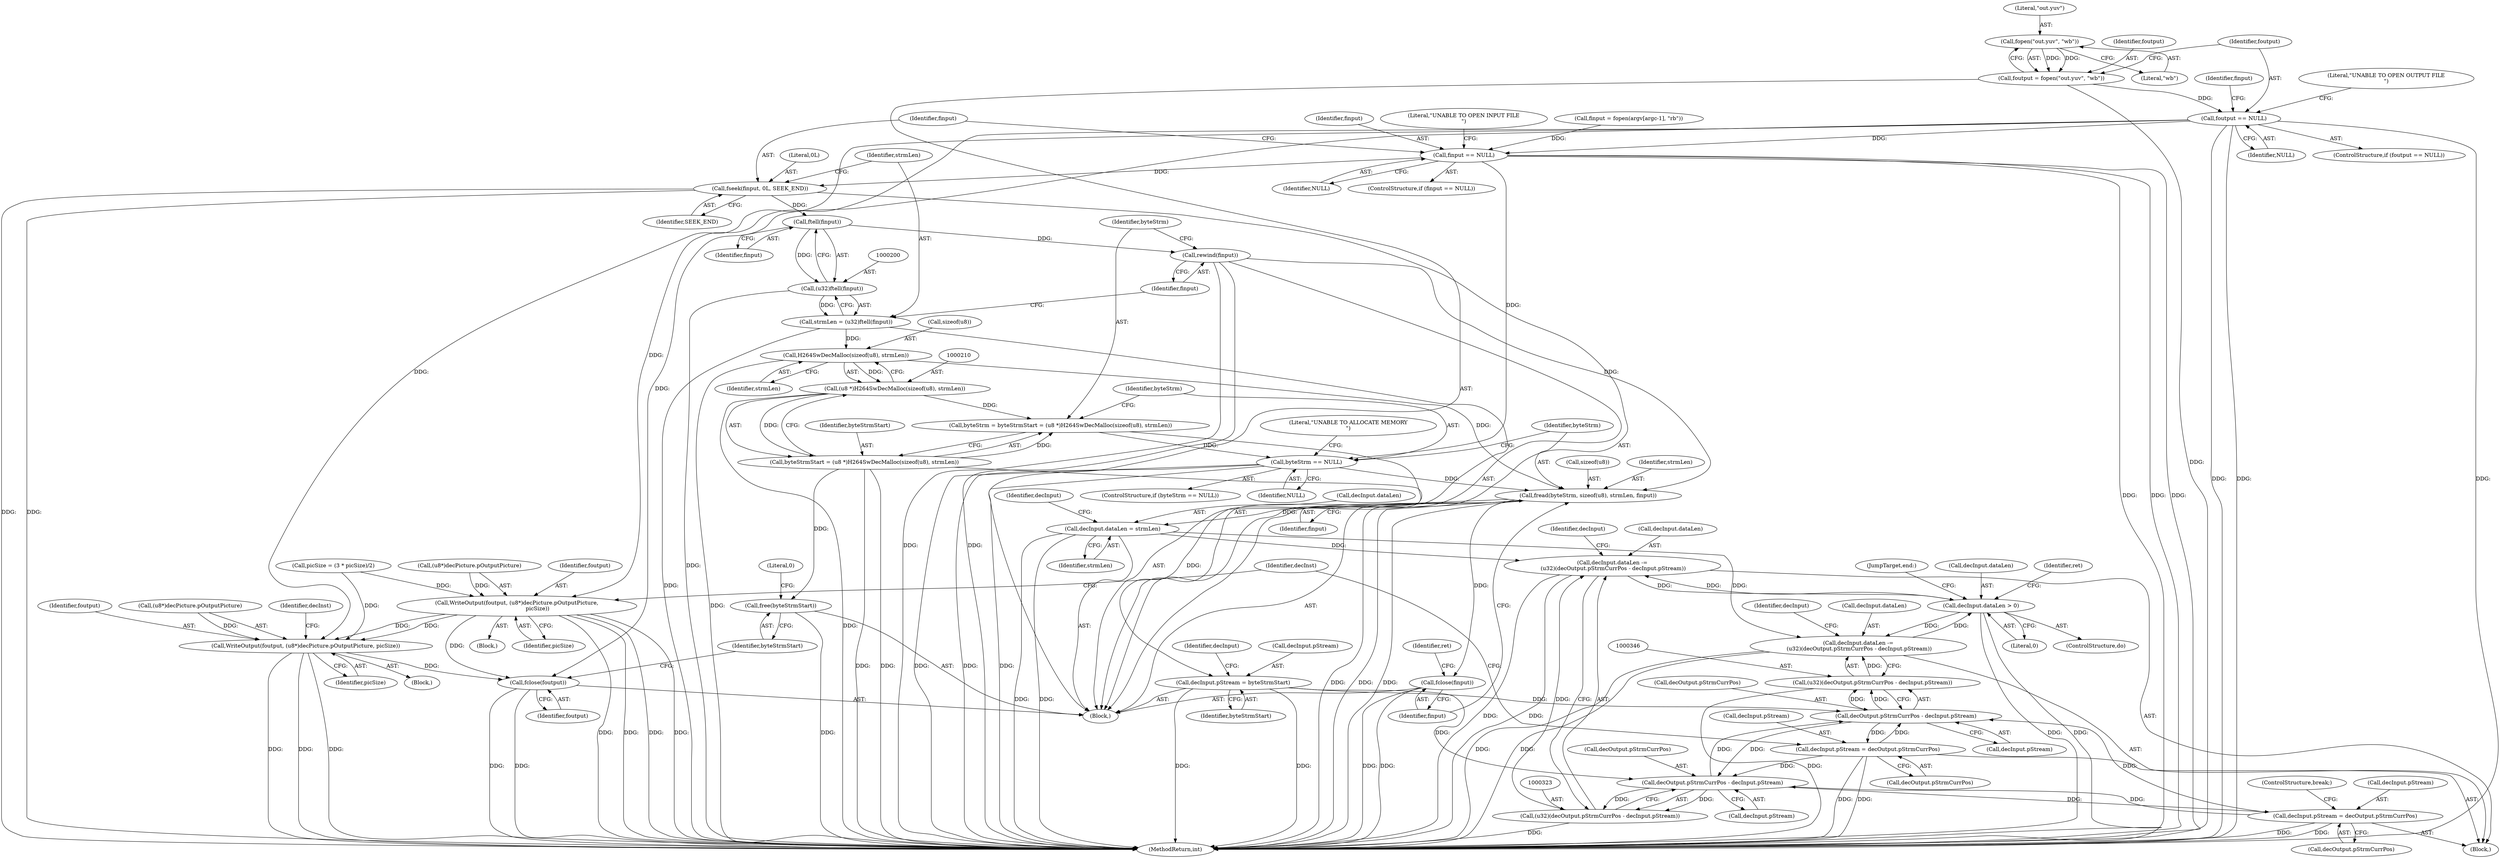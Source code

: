 digraph "0_Android_2b6f22dc64d456471a1dc6df09d515771d1427c8_1@API" {
"1000161" [label="(Call,fopen(\"out.yuv\", \"wb\"))"];
"1000159" [label="(Call,foutput = fopen(\"out.yuv\", \"wb\"))"];
"1000165" [label="(Call,foutput == NULL)"];
"1000184" [label="(Call,finput == NULL)"];
"1000193" [label="(Call,fseek(finput, 0L, SEEK_END))"];
"1000201" [label="(Call,ftell(finput))"];
"1000199" [label="(Call,(u32)ftell(finput))"];
"1000197" [label="(Call,strmLen = (u32)ftell(finput))"];
"1000211" [label="(Call,H264SwDecMalloc(sizeof(u8), strmLen))"];
"1000209" [label="(Call,(u8 *)H264SwDecMalloc(sizeof(u8), strmLen))"];
"1000205" [label="(Call,byteStrm = byteStrmStart = (u8 *)H264SwDecMalloc(sizeof(u8), strmLen))"];
"1000216" [label="(Call,byteStrm == NULL)"];
"1000225" [label="(Call,fread(byteStrm, sizeof(u8), strmLen, finput))"];
"1000231" [label="(Call,fclose(finput))"];
"1000254" [label="(Call,decInput.dataLen = strmLen)"];
"1000318" [label="(Call,decInput.dataLen -=\n (u32)(decOutput.pStrmCurrPos - decInput.pStream))"];
"1000405" [label="(Call,decInput.dataLen > 0)"];
"1000341" [label="(Call,decInput.dataLen -=\n (u32)(decOutput.pStrmCurrPos - decInput.pStream))"];
"1000207" [label="(Call,byteStrmStart = (u8 *)H264SwDecMalloc(sizeof(u8), strmLen))"];
"1000249" [label="(Call,decInput.pStream = byteStrmStart)"];
"1000324" [label="(Call,decOutput.pStrmCurrPos - decInput.pStream)"];
"1000322" [label="(Call,(u32)(decOutput.pStrmCurrPos - decInput.pStream))"];
"1000331" [label="(Call,decInput.pStream = decOutput.pStrmCurrPos)"];
"1000347" [label="(Call,decOutput.pStrmCurrPos - decInput.pStream)"];
"1000345" [label="(Call,(u32)(decOutput.pStrmCurrPos - decInput.pStream))"];
"1000354" [label="(Call,decInput.pStream = decOutput.pStrmCurrPos)"];
"1000448" [label="(Call,free(byteStrmStart))"];
"1000203" [label="(Call,rewind(finput))"];
"1000386" [label="(Call,WriteOutput(foutput, (u8*)decPicture.pOutputPicture,\n                        picSize))"];
"1000436" [label="(Call,WriteOutput(foutput, (u8*)decPicture.pOutputPicture, picSize))"];
"1000446" [label="(Call,fclose(foutput))"];
"1000232" [label="(Identifier,finput)"];
"1000230" [label="(Identifier,finput)"];
"1000318" [label="(Call,decInput.dataLen -=\n (u32)(decOutput.pStrmCurrPos - decInput.pStream))"];
"1000333" [label="(Identifier,decInput)"];
"1000217" [label="(Identifier,byteStrm)"];
"1000324" [label="(Call,decOutput.pStrmCurrPos - decInput.pStream)"];
"1000201" [label="(Call,ftell(finput))"];
"1000325" [label="(Call,decOutput.pStrmCurrPos)"];
"1000328" [label="(Call,decInput.pStream)"];
"1000206" [label="(Identifier,byteStrm)"];
"1000449" [label="(Identifier,byteStrmStart)"];
"1000209" [label="(Call,(u8 *)H264SwDecMalloc(sizeof(u8), strmLen))"];
"1000234" [label="(Identifier,ret)"];
"1000348" [label="(Call,decOutput.pStrmCurrPos)"];
"1000354" [label="(Call,decInput.pStream = decOutput.pStrmCurrPos)"];
"1000211" [label="(Call,H264SwDecMalloc(sizeof(u8), strmLen))"];
"1000253" [label="(Identifier,byteStrmStart)"];
"1000221" [label="(Literal,\"UNABLE TO ALLOCATE MEMORY\n\")"];
"1000199" [label="(Call,(u32)ftell(finput))"];
"1000132" [label="(Block,)"];
"1000436" [label="(Call,WriteOutput(foutput, (u8*)decPicture.pOutputPicture, picSize))"];
"1000159" [label="(Call,foutput = fopen(\"out.yuv\", \"wb\"))"];
"1000183" [label="(ControlStructure,if (finput == NULL))"];
"1000204" [label="(Identifier,finput)"];
"1000443" [label="(Identifier,picSize)"];
"1000184" [label="(Call,finput == NULL)"];
"1000161" [label="(Call,fopen(\"out.yuv\", \"wb\"))"];
"1000338" [label="(ControlStructure,break;)"];
"1000226" [label="(Identifier,byteStrm)"];
"1000437" [label="(Identifier,foutput)"];
"1000451" [label="(Literal,0)"];
"1000369" [label="(Block,)"];
"1000410" [label="(JumpTarget,end:)"];
"1000196" [label="(Identifier,SEEK_END)"];
"1000203" [label="(Call,rewind(finput))"];
"1000405" [label="(Call,decInput.dataLen > 0)"];
"1000255" [label="(Call,decInput.dataLen)"];
"1000332" [label="(Call,decInput.pStream)"];
"1000225" [label="(Call,fread(byteStrm, sizeof(u8), strmLen, finput))"];
"1000258" [label="(Identifier,strmLen)"];
"1000160" [label="(Identifier,foutput)"];
"1000166" [label="(Identifier,foutput)"];
"1000356" [label="(Identifier,decInput)"];
"1000174" [label="(Call,finput = fopen(argv[argc-1], \"rb\"))"];
"1000167" [label="(Identifier,NULL)"];
"1000387" [label="(Identifier,foutput)"];
"1000170" [label="(Literal,\"UNABLE TO OPEN OUTPUT FILE\n\")"];
"1000215" [label="(ControlStructure,if (byteStrm == NULL))"];
"1000388" [label="(Call,(u8*)decPicture.pOutputPicture)"];
"1000447" [label="(Identifier,foutput)"];
"1000208" [label="(Identifier,byteStrmStart)"];
"1000185" [label="(Identifier,finput)"];
"1000218" [label="(Identifier,NULL)"];
"1000345" [label="(Call,(u32)(decOutput.pStrmCurrPos - decInput.pStream))"];
"1000386" [label="(Call,WriteOutput(foutput, (u8*)decPicture.pOutputPicture,\n                        picSize))"];
"1000267" [label="(ControlStructure,do)"];
"1000347" [label="(Call,decOutput.pStrmCurrPos - decInput.pStream)"];
"1000193" [label="(Call,fseek(finput, 0L, SEEK_END))"];
"1000335" [label="(Call,decOutput.pStrmCurrPos)"];
"1000279" [label="(Block,)"];
"1000342" [label="(Call,decInput.dataLen)"];
"1000319" [label="(Call,decInput.dataLen)"];
"1000162" [label="(Literal,\"out.yuv\")"];
"1000261" [label="(Identifier,decInput)"];
"1000212" [label="(Call,sizeof(u8))"];
"1000355" [label="(Call,decInput.pStream)"];
"1000303" [label="(Call,picSize = (3 * picSize)/2)"];
"1000393" [label="(Identifier,picSize)"];
"1000164" [label="(ControlStructure,if (foutput == NULL))"];
"1000341" [label="(Call,decInput.dataLen -=\n (u32)(decOutput.pStrmCurrPos - decInput.pStream))"];
"1000195" [label="(Literal,0L)"];
"1000205" [label="(Call,byteStrm = byteStrmStart = (u8 *)H264SwDecMalloc(sizeof(u8), strmLen))"];
"1000448" [label="(Call,free(byteStrmStart))"];
"1000194" [label="(Identifier,finput)"];
"1000207" [label="(Call,byteStrmStart = (u8 *)H264SwDecMalloc(sizeof(u8), strmLen))"];
"1000216" [label="(Call,byteStrm == NULL)"];
"1000364" [label="(Identifier,decInst)"];
"1000446" [label="(Call,fclose(foutput))"];
"1000331" [label="(Call,decInput.pStream = decOutput.pStrmCurrPos)"];
"1000175" [label="(Identifier,finput)"];
"1000438" [label="(Call,(u8*)decPicture.pOutputPicture)"];
"1000250" [label="(Call,decInput.pStream)"];
"1000227" [label="(Call,sizeof(u8))"];
"1000186" [label="(Identifier,NULL)"];
"1000256" [label="(Identifier,decInput)"];
"1000358" [label="(Call,decOutput.pStrmCurrPos)"];
"1000406" [label="(Call,decInput.dataLen)"];
"1000270" [label="(Identifier,ret)"];
"1000202" [label="(Identifier,finput)"];
"1000322" [label="(Call,(u32)(decOutput.pStrmCurrPos - decInput.pStream))"];
"1000198" [label="(Identifier,strmLen)"];
"1000163" [label="(Literal,\"wb\")"];
"1000351" [label="(Call,decInput.pStream)"];
"1000452" [label="(MethodReturn,int)"];
"1000197" [label="(Call,strmLen = (u32)ftell(finput))"];
"1000409" [label="(Literal,0)"];
"1000231" [label="(Call,fclose(finput))"];
"1000189" [label="(Literal,\"UNABLE TO OPEN INPUT FILE\n\")"];
"1000214" [label="(Identifier,strmLen)"];
"1000229" [label="(Identifier,strmLen)"];
"1000249" [label="(Call,decInput.pStream = byteStrmStart)"];
"1000165" [label="(Call,foutput == NULL)"];
"1000419" [label="(Block,)"];
"1000254" [label="(Call,decInput.dataLen = strmLen)"];
"1000414" [label="(Identifier,decInst)"];
"1000161" -> "1000159"  [label="AST: "];
"1000161" -> "1000163"  [label="CFG: "];
"1000162" -> "1000161"  [label="AST: "];
"1000163" -> "1000161"  [label="AST: "];
"1000159" -> "1000161"  [label="CFG: "];
"1000161" -> "1000159"  [label="DDG: "];
"1000161" -> "1000159"  [label="DDG: "];
"1000159" -> "1000132"  [label="AST: "];
"1000160" -> "1000159"  [label="AST: "];
"1000166" -> "1000159"  [label="CFG: "];
"1000159" -> "1000452"  [label="DDG: "];
"1000159" -> "1000165"  [label="DDG: "];
"1000165" -> "1000164"  [label="AST: "];
"1000165" -> "1000167"  [label="CFG: "];
"1000166" -> "1000165"  [label="AST: "];
"1000167" -> "1000165"  [label="AST: "];
"1000170" -> "1000165"  [label="CFG: "];
"1000175" -> "1000165"  [label="CFG: "];
"1000165" -> "1000452"  [label="DDG: "];
"1000165" -> "1000452"  [label="DDG: "];
"1000165" -> "1000452"  [label="DDG: "];
"1000165" -> "1000184"  [label="DDG: "];
"1000165" -> "1000386"  [label="DDG: "];
"1000165" -> "1000436"  [label="DDG: "];
"1000165" -> "1000446"  [label="DDG: "];
"1000184" -> "1000183"  [label="AST: "];
"1000184" -> "1000186"  [label="CFG: "];
"1000185" -> "1000184"  [label="AST: "];
"1000186" -> "1000184"  [label="AST: "];
"1000189" -> "1000184"  [label="CFG: "];
"1000194" -> "1000184"  [label="CFG: "];
"1000184" -> "1000452"  [label="DDG: "];
"1000184" -> "1000452"  [label="DDG: "];
"1000184" -> "1000452"  [label="DDG: "];
"1000174" -> "1000184"  [label="DDG: "];
"1000184" -> "1000193"  [label="DDG: "];
"1000184" -> "1000216"  [label="DDG: "];
"1000193" -> "1000132"  [label="AST: "];
"1000193" -> "1000196"  [label="CFG: "];
"1000194" -> "1000193"  [label="AST: "];
"1000195" -> "1000193"  [label="AST: "];
"1000196" -> "1000193"  [label="AST: "];
"1000198" -> "1000193"  [label="CFG: "];
"1000193" -> "1000452"  [label="DDG: "];
"1000193" -> "1000452"  [label="DDG: "];
"1000193" -> "1000201"  [label="DDG: "];
"1000201" -> "1000199"  [label="AST: "];
"1000201" -> "1000202"  [label="CFG: "];
"1000202" -> "1000201"  [label="AST: "];
"1000199" -> "1000201"  [label="CFG: "];
"1000201" -> "1000199"  [label="DDG: "];
"1000201" -> "1000203"  [label="DDG: "];
"1000199" -> "1000197"  [label="AST: "];
"1000200" -> "1000199"  [label="AST: "];
"1000197" -> "1000199"  [label="CFG: "];
"1000199" -> "1000452"  [label="DDG: "];
"1000199" -> "1000197"  [label="DDG: "];
"1000197" -> "1000132"  [label="AST: "];
"1000198" -> "1000197"  [label="AST: "];
"1000204" -> "1000197"  [label="CFG: "];
"1000197" -> "1000452"  [label="DDG: "];
"1000197" -> "1000211"  [label="DDG: "];
"1000211" -> "1000209"  [label="AST: "];
"1000211" -> "1000214"  [label="CFG: "];
"1000212" -> "1000211"  [label="AST: "];
"1000214" -> "1000211"  [label="AST: "];
"1000209" -> "1000211"  [label="CFG: "];
"1000211" -> "1000452"  [label="DDG: "];
"1000211" -> "1000209"  [label="DDG: "];
"1000211" -> "1000225"  [label="DDG: "];
"1000209" -> "1000207"  [label="AST: "];
"1000210" -> "1000209"  [label="AST: "];
"1000207" -> "1000209"  [label="CFG: "];
"1000209" -> "1000452"  [label="DDG: "];
"1000209" -> "1000205"  [label="DDG: "];
"1000209" -> "1000207"  [label="DDG: "];
"1000205" -> "1000132"  [label="AST: "];
"1000205" -> "1000207"  [label="CFG: "];
"1000206" -> "1000205"  [label="AST: "];
"1000207" -> "1000205"  [label="AST: "];
"1000217" -> "1000205"  [label="CFG: "];
"1000207" -> "1000205"  [label="DDG: "];
"1000205" -> "1000216"  [label="DDG: "];
"1000216" -> "1000215"  [label="AST: "];
"1000216" -> "1000218"  [label="CFG: "];
"1000217" -> "1000216"  [label="AST: "];
"1000218" -> "1000216"  [label="AST: "];
"1000221" -> "1000216"  [label="CFG: "];
"1000226" -> "1000216"  [label="CFG: "];
"1000216" -> "1000452"  [label="DDG: "];
"1000216" -> "1000452"  [label="DDG: "];
"1000216" -> "1000452"  [label="DDG: "];
"1000216" -> "1000225"  [label="DDG: "];
"1000225" -> "1000132"  [label="AST: "];
"1000225" -> "1000230"  [label="CFG: "];
"1000226" -> "1000225"  [label="AST: "];
"1000227" -> "1000225"  [label="AST: "];
"1000229" -> "1000225"  [label="AST: "];
"1000230" -> "1000225"  [label="AST: "];
"1000232" -> "1000225"  [label="CFG: "];
"1000225" -> "1000452"  [label="DDG: "];
"1000225" -> "1000452"  [label="DDG: "];
"1000225" -> "1000452"  [label="DDG: "];
"1000203" -> "1000225"  [label="DDG: "];
"1000225" -> "1000231"  [label="DDG: "];
"1000225" -> "1000254"  [label="DDG: "];
"1000231" -> "1000132"  [label="AST: "];
"1000231" -> "1000232"  [label="CFG: "];
"1000232" -> "1000231"  [label="AST: "];
"1000234" -> "1000231"  [label="CFG: "];
"1000231" -> "1000452"  [label="DDG: "];
"1000231" -> "1000452"  [label="DDG: "];
"1000254" -> "1000132"  [label="AST: "];
"1000254" -> "1000258"  [label="CFG: "];
"1000255" -> "1000254"  [label="AST: "];
"1000258" -> "1000254"  [label="AST: "];
"1000261" -> "1000254"  [label="CFG: "];
"1000254" -> "1000452"  [label="DDG: "];
"1000254" -> "1000452"  [label="DDG: "];
"1000254" -> "1000318"  [label="DDG: "];
"1000254" -> "1000341"  [label="DDG: "];
"1000318" -> "1000279"  [label="AST: "];
"1000318" -> "1000322"  [label="CFG: "];
"1000319" -> "1000318"  [label="AST: "];
"1000322" -> "1000318"  [label="AST: "];
"1000333" -> "1000318"  [label="CFG: "];
"1000318" -> "1000452"  [label="DDG: "];
"1000318" -> "1000452"  [label="DDG: "];
"1000322" -> "1000318"  [label="DDG: "];
"1000405" -> "1000318"  [label="DDG: "];
"1000318" -> "1000405"  [label="DDG: "];
"1000405" -> "1000267"  [label="AST: "];
"1000405" -> "1000409"  [label="CFG: "];
"1000406" -> "1000405"  [label="AST: "];
"1000409" -> "1000405"  [label="AST: "];
"1000270" -> "1000405"  [label="CFG: "];
"1000410" -> "1000405"  [label="CFG: "];
"1000405" -> "1000452"  [label="DDG: "];
"1000405" -> "1000452"  [label="DDG: "];
"1000405" -> "1000341"  [label="DDG: "];
"1000341" -> "1000405"  [label="DDG: "];
"1000341" -> "1000279"  [label="AST: "];
"1000341" -> "1000345"  [label="CFG: "];
"1000342" -> "1000341"  [label="AST: "];
"1000345" -> "1000341"  [label="AST: "];
"1000356" -> "1000341"  [label="CFG: "];
"1000341" -> "1000452"  [label="DDG: "];
"1000341" -> "1000452"  [label="DDG: "];
"1000345" -> "1000341"  [label="DDG: "];
"1000208" -> "1000207"  [label="AST: "];
"1000207" -> "1000452"  [label="DDG: "];
"1000207" -> "1000452"  [label="DDG: "];
"1000207" -> "1000249"  [label="DDG: "];
"1000207" -> "1000448"  [label="DDG: "];
"1000249" -> "1000132"  [label="AST: "];
"1000249" -> "1000253"  [label="CFG: "];
"1000250" -> "1000249"  [label="AST: "];
"1000253" -> "1000249"  [label="AST: "];
"1000256" -> "1000249"  [label="CFG: "];
"1000249" -> "1000452"  [label="DDG: "];
"1000249" -> "1000452"  [label="DDG: "];
"1000249" -> "1000324"  [label="DDG: "];
"1000249" -> "1000347"  [label="DDG: "];
"1000324" -> "1000322"  [label="AST: "];
"1000324" -> "1000328"  [label="CFG: "];
"1000325" -> "1000324"  [label="AST: "];
"1000328" -> "1000324"  [label="AST: "];
"1000322" -> "1000324"  [label="CFG: "];
"1000324" -> "1000322"  [label="DDG: "];
"1000324" -> "1000322"  [label="DDG: "];
"1000347" -> "1000324"  [label="DDG: "];
"1000331" -> "1000324"  [label="DDG: "];
"1000354" -> "1000324"  [label="DDG: "];
"1000324" -> "1000331"  [label="DDG: "];
"1000324" -> "1000347"  [label="DDG: "];
"1000323" -> "1000322"  [label="AST: "];
"1000322" -> "1000452"  [label="DDG: "];
"1000331" -> "1000279"  [label="AST: "];
"1000331" -> "1000335"  [label="CFG: "];
"1000332" -> "1000331"  [label="AST: "];
"1000335" -> "1000331"  [label="AST: "];
"1000338" -> "1000331"  [label="CFG: "];
"1000331" -> "1000452"  [label="DDG: "];
"1000331" -> "1000452"  [label="DDG: "];
"1000331" -> "1000347"  [label="DDG: "];
"1000347" -> "1000345"  [label="AST: "];
"1000347" -> "1000351"  [label="CFG: "];
"1000348" -> "1000347"  [label="AST: "];
"1000351" -> "1000347"  [label="AST: "];
"1000345" -> "1000347"  [label="CFG: "];
"1000347" -> "1000345"  [label="DDG: "];
"1000347" -> "1000345"  [label="DDG: "];
"1000354" -> "1000347"  [label="DDG: "];
"1000347" -> "1000354"  [label="DDG: "];
"1000346" -> "1000345"  [label="AST: "];
"1000345" -> "1000452"  [label="DDG: "];
"1000354" -> "1000279"  [label="AST: "];
"1000354" -> "1000358"  [label="CFG: "];
"1000355" -> "1000354"  [label="AST: "];
"1000358" -> "1000354"  [label="AST: "];
"1000364" -> "1000354"  [label="CFG: "];
"1000354" -> "1000452"  [label="DDG: "];
"1000354" -> "1000452"  [label="DDG: "];
"1000448" -> "1000132"  [label="AST: "];
"1000448" -> "1000449"  [label="CFG: "];
"1000449" -> "1000448"  [label="AST: "];
"1000451" -> "1000448"  [label="CFG: "];
"1000448" -> "1000452"  [label="DDG: "];
"1000203" -> "1000132"  [label="AST: "];
"1000203" -> "1000204"  [label="CFG: "];
"1000204" -> "1000203"  [label="AST: "];
"1000206" -> "1000203"  [label="CFG: "];
"1000203" -> "1000452"  [label="DDG: "];
"1000203" -> "1000452"  [label="DDG: "];
"1000386" -> "1000369"  [label="AST: "];
"1000386" -> "1000393"  [label="CFG: "];
"1000387" -> "1000386"  [label="AST: "];
"1000388" -> "1000386"  [label="AST: "];
"1000393" -> "1000386"  [label="AST: "];
"1000364" -> "1000386"  [label="CFG: "];
"1000386" -> "1000452"  [label="DDG: "];
"1000386" -> "1000452"  [label="DDG: "];
"1000386" -> "1000452"  [label="DDG: "];
"1000386" -> "1000452"  [label="DDG: "];
"1000388" -> "1000386"  [label="DDG: "];
"1000303" -> "1000386"  [label="DDG: "];
"1000386" -> "1000436"  [label="DDG: "];
"1000386" -> "1000436"  [label="DDG: "];
"1000386" -> "1000446"  [label="DDG: "];
"1000436" -> "1000419"  [label="AST: "];
"1000436" -> "1000443"  [label="CFG: "];
"1000437" -> "1000436"  [label="AST: "];
"1000438" -> "1000436"  [label="AST: "];
"1000443" -> "1000436"  [label="AST: "];
"1000414" -> "1000436"  [label="CFG: "];
"1000436" -> "1000452"  [label="DDG: "];
"1000436" -> "1000452"  [label="DDG: "];
"1000436" -> "1000452"  [label="DDG: "];
"1000438" -> "1000436"  [label="DDG: "];
"1000303" -> "1000436"  [label="DDG: "];
"1000436" -> "1000446"  [label="DDG: "];
"1000446" -> "1000132"  [label="AST: "];
"1000446" -> "1000447"  [label="CFG: "];
"1000447" -> "1000446"  [label="AST: "];
"1000449" -> "1000446"  [label="CFG: "];
"1000446" -> "1000452"  [label="DDG: "];
"1000446" -> "1000452"  [label="DDG: "];
}
